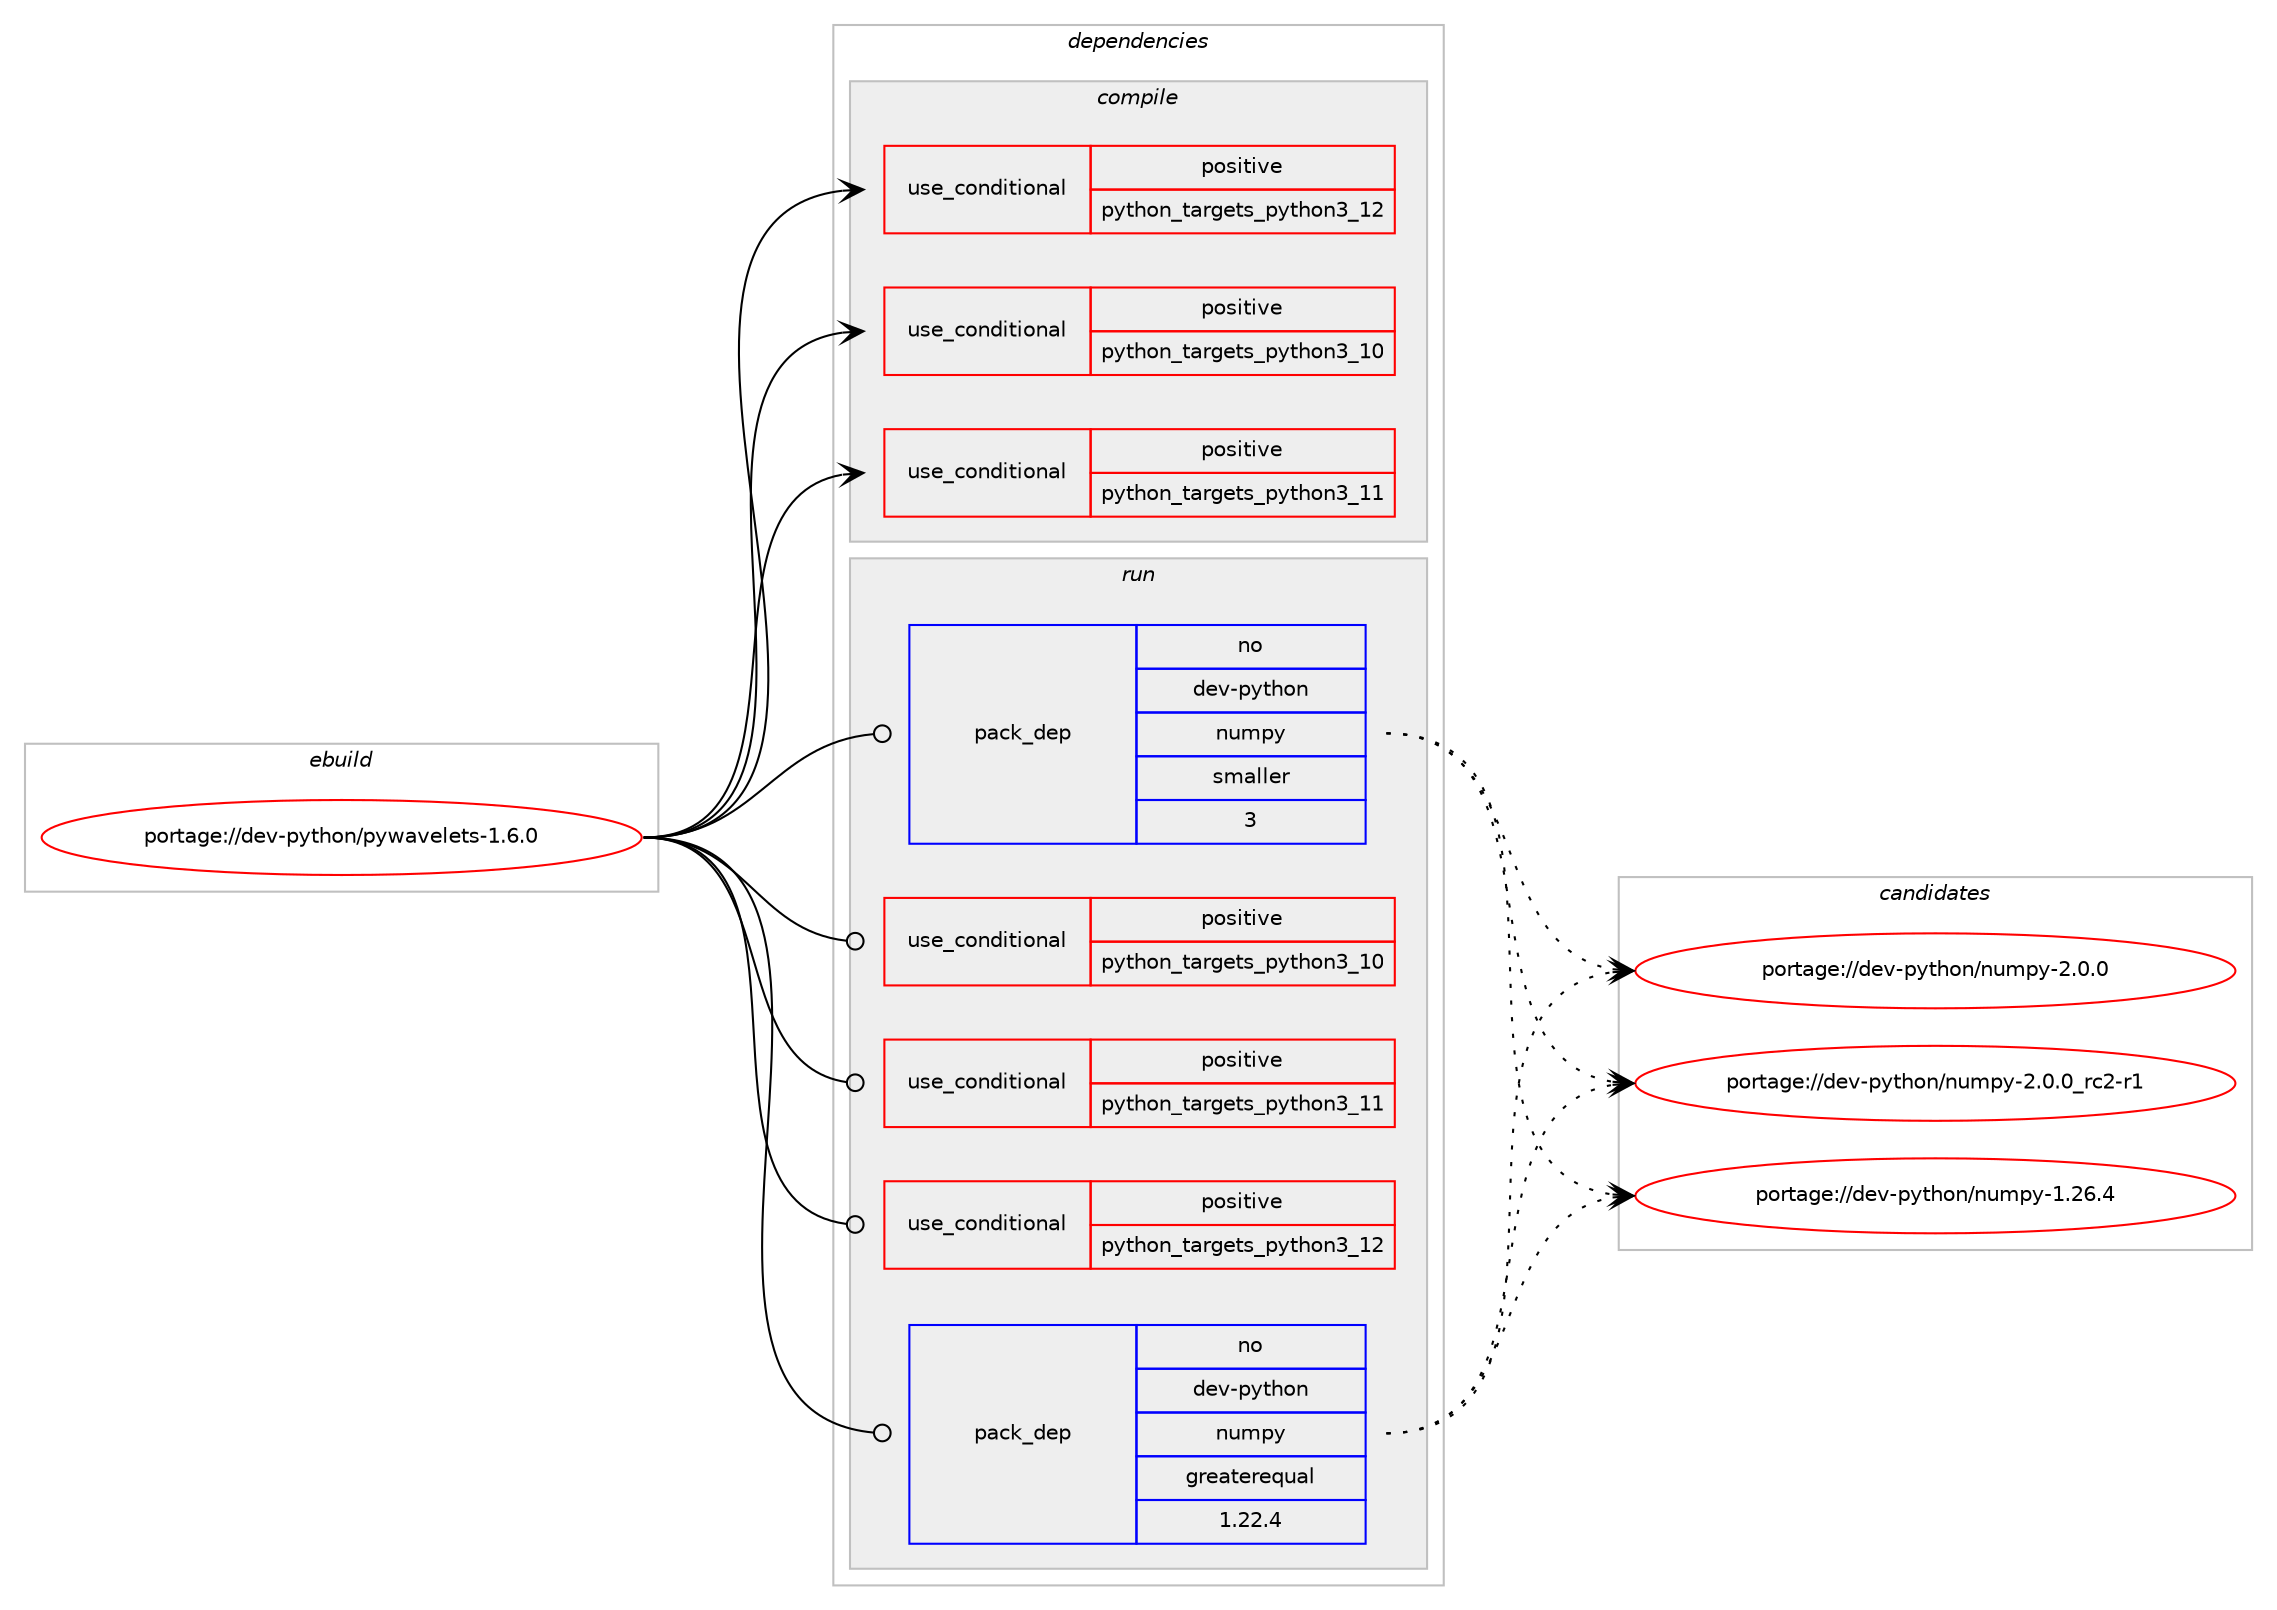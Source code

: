 digraph prolog {

# *************
# Graph options
# *************

newrank=true;
concentrate=true;
compound=true;
graph [rankdir=LR,fontname=Helvetica,fontsize=10,ranksep=1.5];#, ranksep=2.5, nodesep=0.2];
edge  [arrowhead=vee];
node  [fontname=Helvetica,fontsize=10];

# **********
# The ebuild
# **********

subgraph cluster_leftcol {
color=gray;
rank=same;
label=<<i>ebuild</i>>;
id [label="portage://dev-python/pywavelets-1.6.0", color=red, width=4, href="../dev-python/pywavelets-1.6.0.svg"];
}

# ****************
# The dependencies
# ****************

subgraph cluster_midcol {
color=gray;
label=<<i>dependencies</i>>;
subgraph cluster_compile {
fillcolor="#eeeeee";
style=filled;
label=<<i>compile</i>>;
subgraph cond37317 {
dependency80722 [label=<<TABLE BORDER="0" CELLBORDER="1" CELLSPACING="0" CELLPADDING="4"><TR><TD ROWSPAN="3" CELLPADDING="10">use_conditional</TD></TR><TR><TD>positive</TD></TR><TR><TD>python_targets_python3_10</TD></TR></TABLE>>, shape=none, color=red];
# *** BEGIN UNKNOWN DEPENDENCY TYPE (TODO) ***
# dependency80722 -> package_dependency(portage://dev-python/pywavelets-1.6.0,install,no,dev-lang,python,none,[,,],[slot(3.10)],[])
# *** END UNKNOWN DEPENDENCY TYPE (TODO) ***

}
id:e -> dependency80722:w [weight=20,style="solid",arrowhead="vee"];
subgraph cond37318 {
dependency80723 [label=<<TABLE BORDER="0" CELLBORDER="1" CELLSPACING="0" CELLPADDING="4"><TR><TD ROWSPAN="3" CELLPADDING="10">use_conditional</TD></TR><TR><TD>positive</TD></TR><TR><TD>python_targets_python3_11</TD></TR></TABLE>>, shape=none, color=red];
# *** BEGIN UNKNOWN DEPENDENCY TYPE (TODO) ***
# dependency80723 -> package_dependency(portage://dev-python/pywavelets-1.6.0,install,no,dev-lang,python,none,[,,],[slot(3.11)],[])
# *** END UNKNOWN DEPENDENCY TYPE (TODO) ***

}
id:e -> dependency80723:w [weight=20,style="solid",arrowhead="vee"];
subgraph cond37319 {
dependency80724 [label=<<TABLE BORDER="0" CELLBORDER="1" CELLSPACING="0" CELLPADDING="4"><TR><TD ROWSPAN="3" CELLPADDING="10">use_conditional</TD></TR><TR><TD>positive</TD></TR><TR><TD>python_targets_python3_12</TD></TR></TABLE>>, shape=none, color=red];
# *** BEGIN UNKNOWN DEPENDENCY TYPE (TODO) ***
# dependency80724 -> package_dependency(portage://dev-python/pywavelets-1.6.0,install,no,dev-lang,python,none,[,,],[slot(3.12)],[])
# *** END UNKNOWN DEPENDENCY TYPE (TODO) ***

}
id:e -> dependency80724:w [weight=20,style="solid",arrowhead="vee"];
}
subgraph cluster_compileandrun {
fillcolor="#eeeeee";
style=filled;
label=<<i>compile and run</i>>;
}
subgraph cluster_run {
fillcolor="#eeeeee";
style=filled;
label=<<i>run</i>>;
subgraph cond37320 {
dependency80725 [label=<<TABLE BORDER="0" CELLBORDER="1" CELLSPACING="0" CELLPADDING="4"><TR><TD ROWSPAN="3" CELLPADDING="10">use_conditional</TD></TR><TR><TD>positive</TD></TR><TR><TD>python_targets_python3_10</TD></TR></TABLE>>, shape=none, color=red];
# *** BEGIN UNKNOWN DEPENDENCY TYPE (TODO) ***
# dependency80725 -> package_dependency(portage://dev-python/pywavelets-1.6.0,run,no,dev-lang,python,none,[,,],[slot(3.10)],[])
# *** END UNKNOWN DEPENDENCY TYPE (TODO) ***

}
id:e -> dependency80725:w [weight=20,style="solid",arrowhead="odot"];
subgraph cond37321 {
dependency80726 [label=<<TABLE BORDER="0" CELLBORDER="1" CELLSPACING="0" CELLPADDING="4"><TR><TD ROWSPAN="3" CELLPADDING="10">use_conditional</TD></TR><TR><TD>positive</TD></TR><TR><TD>python_targets_python3_11</TD></TR></TABLE>>, shape=none, color=red];
# *** BEGIN UNKNOWN DEPENDENCY TYPE (TODO) ***
# dependency80726 -> package_dependency(portage://dev-python/pywavelets-1.6.0,run,no,dev-lang,python,none,[,,],[slot(3.11)],[])
# *** END UNKNOWN DEPENDENCY TYPE (TODO) ***

}
id:e -> dependency80726:w [weight=20,style="solid",arrowhead="odot"];
subgraph cond37322 {
dependency80727 [label=<<TABLE BORDER="0" CELLBORDER="1" CELLSPACING="0" CELLPADDING="4"><TR><TD ROWSPAN="3" CELLPADDING="10">use_conditional</TD></TR><TR><TD>positive</TD></TR><TR><TD>python_targets_python3_12</TD></TR></TABLE>>, shape=none, color=red];
# *** BEGIN UNKNOWN DEPENDENCY TYPE (TODO) ***
# dependency80727 -> package_dependency(portage://dev-python/pywavelets-1.6.0,run,no,dev-lang,python,none,[,,],[slot(3.12)],[])
# *** END UNKNOWN DEPENDENCY TYPE (TODO) ***

}
id:e -> dependency80727:w [weight=20,style="solid",arrowhead="odot"];
# *** BEGIN UNKNOWN DEPENDENCY TYPE (TODO) ***
# id -> package_dependency(portage://dev-python/pywavelets-1.6.0,run,no,dev-python,matplotlib,none,[,,],[],[use(optenable(python_targets_python3_10),negative),use(optenable(python_targets_python3_11),negative),use(optenable(python_targets_python3_12),negative)])
# *** END UNKNOWN DEPENDENCY TYPE (TODO) ***

subgraph pack42167 {
dependency80728 [label=<<TABLE BORDER="0" CELLBORDER="1" CELLSPACING="0" CELLPADDING="4" WIDTH="220"><TR><TD ROWSPAN="6" CELLPADDING="30">pack_dep</TD></TR><TR><TD WIDTH="110">no</TD></TR><TR><TD>dev-python</TD></TR><TR><TD>numpy</TD></TR><TR><TD>greaterequal</TD></TR><TR><TD>1.22.4</TD></TR></TABLE>>, shape=none, color=blue];
}
id:e -> dependency80728:w [weight=20,style="solid",arrowhead="odot"];
subgraph pack42168 {
dependency80729 [label=<<TABLE BORDER="0" CELLBORDER="1" CELLSPACING="0" CELLPADDING="4" WIDTH="220"><TR><TD ROWSPAN="6" CELLPADDING="30">pack_dep</TD></TR><TR><TD WIDTH="110">no</TD></TR><TR><TD>dev-python</TD></TR><TR><TD>numpy</TD></TR><TR><TD>smaller</TD></TR><TR><TD>3</TD></TR></TABLE>>, shape=none, color=blue];
}
id:e -> dependency80729:w [weight=20,style="solid",arrowhead="odot"];
}
}

# **************
# The candidates
# **************

subgraph cluster_choices {
rank=same;
color=gray;
label=<<i>candidates</i>>;

subgraph choice42167 {
color=black;
nodesep=1;
choice100101118451121211161041111104711011710911212145494650544652 [label="portage://dev-python/numpy-1.26.4", color=red, width=4,href="../dev-python/numpy-1.26.4.svg"];
choice1001011184511212111610411111047110117109112121455046484648 [label="portage://dev-python/numpy-2.0.0", color=red, width=4,href="../dev-python/numpy-2.0.0.svg"];
choice10010111845112121116104111110471101171091121214550464846489511499504511449 [label="portage://dev-python/numpy-2.0.0_rc2-r1", color=red, width=4,href="../dev-python/numpy-2.0.0_rc2-r1.svg"];
dependency80728:e -> choice100101118451121211161041111104711011710911212145494650544652:w [style=dotted,weight="100"];
dependency80728:e -> choice1001011184511212111610411111047110117109112121455046484648:w [style=dotted,weight="100"];
dependency80728:e -> choice10010111845112121116104111110471101171091121214550464846489511499504511449:w [style=dotted,weight="100"];
}
subgraph choice42168 {
color=black;
nodesep=1;
choice100101118451121211161041111104711011710911212145494650544652 [label="portage://dev-python/numpy-1.26.4", color=red, width=4,href="../dev-python/numpy-1.26.4.svg"];
choice1001011184511212111610411111047110117109112121455046484648 [label="portage://dev-python/numpy-2.0.0", color=red, width=4,href="../dev-python/numpy-2.0.0.svg"];
choice10010111845112121116104111110471101171091121214550464846489511499504511449 [label="portage://dev-python/numpy-2.0.0_rc2-r1", color=red, width=4,href="../dev-python/numpy-2.0.0_rc2-r1.svg"];
dependency80729:e -> choice100101118451121211161041111104711011710911212145494650544652:w [style=dotted,weight="100"];
dependency80729:e -> choice1001011184511212111610411111047110117109112121455046484648:w [style=dotted,weight="100"];
dependency80729:e -> choice10010111845112121116104111110471101171091121214550464846489511499504511449:w [style=dotted,weight="100"];
}
}

}
